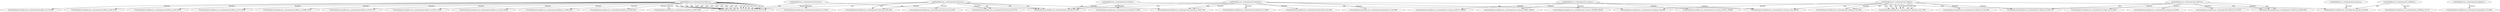 digraph lacunaCG {
 "rootNode@lacuna_cache/exported_utx4n8.js:," -> "FunctionExpression@lacuna_cache/exported_utx4n8.js:10,646" [label="dynamic" ];
 "rootNode@lacuna_cache/exported_utx4n8.js:," -> "FunctionDeclaration@lacuna_cache/exported_utx4n8.js:61,544" [label="dynamic" ];
 "rootNode@lacuna_cache/exported_utx4n8.js:," -> "FunctionExpression@lacuna_cache/exported_rwxzrj.js:162,186435" [label="tajs" ];
 "rootNode@lacuna_cache/exported_b2xu41.js:," -> "FunctionExpression@lacuna_cache/exported_b2xu41.js:10,525" [label="dynamic" ];
 "rootNode@lacuna_cache/exported_b2xu41.js:," -> "FunctionDeclaration@lacuna_cache/exported_b21ysw.js:1475,1744" [label="tajs" ];
 "rootNode@lacuna_cache/exported_b2xu41.js:," -> "FunctionDeclaration@lacuna_cache/exported_utx4n8.js:61,544" [label="tajs" ];
 "rootNode@lacuna_cache/exported_b6le1c.js:," -> "FunctionExpression@lacuna_cache/exported_b6le1c.js:10,14991" [label="dynamic" ];
 "rootNode@lacuna_cache/exported_b6le1c.js:," -> "FunctionExpression@lacuna_cache/exported_b6le1c.js:59,14767" [label="dynamic" ];
 "rootNode@lacuna_cache/exported_b6le1c.js:," -> "FunctionExpression@lacuna_cache/exported_b6le1c.js:439,14678" [label="dynamic" ];
 "rootNode@lacuna_cache/exported_b6le1c.js:," -> "FunctionExpression@lacuna_cache/exported_b6le1c.js:473,14656" [label="dynamic" ];
 "rootNode@lacuna_cache/exported_b6le1c.js:," -> "FunctionExpression@lacuna_cache/exported_b6le1c.js:14089,14417" [label="dynamic" ];
 "rootNode@lacuna_cache/exported_b6le1c.js:," -> "FunctionExpression@lacuna_cache/exported_b6le1c.js:979,1175" [label="dynamic" ];
 "rootNode@lacuna_cache/exported_b6le1c.js:," -> "FunctionExpression@lacuna_cache/exported_b6le1c.js:14251,14355" [label="dynamic" ];
 "rootNode@lacuna_cache/exported_b6le1c.js:," -> "FunctionExpression@lacuna_cache/exported_b6le1c.js:12120,14044" [label="dynamic" ];
 "rootNode@lacuna_cache/exported_b6le1c.js:," -> "FunctionExpression@lacuna_cache/exported_b6le1c.js:1594,1873" [label="dynamic" ];
 "rootNode@lacuna_cache/exported_b6le1c.js:," -> "FunctionExpression@lacuna_cache/exported_b6le1c.js:8344,9767" [label="dynamic" ];
 "rootNode@lacuna_cache/exported_b6le1c.js:," -> "FunctionExpression@lacuna_cache/exported_b6le1c.js:5547,6393" [label="dynamic" ];
 "rootNode@lacuna_cache/exported_b6le1c.js:," -> "FunctionDeclaration@lacuna_cache/exported_b21ysw.js:1475,1744" [label="tajs" ];
 "rootNode@lacuna_cache/exported_b6le1c.js:," -> "FunctionDeclaration@lacuna_cache/exported_b21ysw.js:1475,1744" [label="tajs" ];
 "rootNode@lacuna_cache/exported_b6le1c.js:," -> "FunctionDeclaration@lacuna_cache/exported_b21ysw.js:1475,1744" [label="tajs" ];
 "rootNode@lacuna_cache/exported_b6le1c.js:," -> "FunctionDeclaration@lacuna_cache/exported_b21ysw.js:1475,1744" [label="tajs" ];
 "rootNode@lacuna_cache/exported_b6le1c.js:," -> "FunctionDeclaration@lacuna_cache/exported_b21ysw.js:1475,1744" [label="tajs" ];
 "rootNode@lacuna_cache/exported_b6le1c.js:," -> "FunctionDeclaration@lacuna_cache/exported_b21ysw.js:1475,1744" [label="tajs" ];
 "rootNode@lacuna_cache/exported_b6le1c.js:," -> "FunctionDeclaration@lacuna_cache/exported_b21ysw.js:1475,1744" [label="tajs" ];
 "rootNode@lacuna_cache/exported_b6le1c.js:," -> "FunctionDeclaration@lacuna_cache/exported_b21ysw.js:1475,1744" [label="tajs" ];
 "rootNode@lacuna_cache/exported_b6le1c.js:," -> "FunctionDeclaration@lacuna_cache/exported_b21ysw.js:1475,1744" [label="tajs" ];
 "rootNode@lacuna_cache/exported_b6le1c.js:," -> "FunctionDeclaration@lacuna_cache/exported_b21ysw.js:1475,1744" [label="tajs" ];
 "rootNode@lacuna_cache/exported_b6le1c.js:," -> "FunctionDeclaration@lacuna_cache/exported_b21ysw.js:1475,1744" [label="tajs" ];
 "rootNode@lacuna_cache/exported_b6le1c.js:," -> "FunctionDeclaration@lacuna_cache/exported_b21ysw.js:1475,1744" [label="tajs" ];
 "rootNode@lacuna_cache/exported_b6le1c.js:," -> "FunctionDeclaration@lacuna_cache/exported_b21ysw.js:1475,1744" [label="tajs" ];
 "rootNode@lacuna_cache/exported_b6le1c.js:," -> "FunctionDeclaration@lacuna_cache/exported_b21ysw.js:1475,1744" [label="tajs" ];
 "rootNode@lacuna_cache/exported_b6le1c.js:," -> "FunctionDeclaration@lacuna_cache/exported_b21ysw.js:1475,1744" [label="tajs" ];
 "rootNode@lacuna_cache/exported_b6le1c.js:," -> "FunctionDeclaration@lacuna_cache/exported_b21ysw.js:1475,1744" [label="tajs" ];
 "rootNode@lacuna_cache/exported_b6le1c.js:," -> "FunctionDeclaration@lacuna_cache/exported_b21ysw.js:1475,1744" [label="tajs" ];
 "rootNode@lacuna_cache/exported_b6le1c.js:," -> "FunctionDeclaration@lacuna_cache/exported_b21ysw.js:1475,1744" [label="tajs" ];
 "rootNode@lacuna_cache/exported_b6le1c.js:," -> "FunctionDeclaration@lacuna_cache/exported_b21ysw.js:1475,1744" [label="tajs" ];
 "rootNode@lacuna_cache/exported_b6le1c.js:," -> "FunctionDeclaration@lacuna_cache/exported_b21ysw.js:1475,1744" [label="tajs" ];
 "rootNode@lacuna_cache/exported_b21ysw.js:," -> "FunctionExpression@lacuna_cache/exported_b21ysw.js:10,2276" [label="dynamic" ];
 "rootNode@lacuna_cache/exported_b21ysw.js:," -> "FunctionDeclaration@lacuna_cache/exported_b21ysw.js:1475,1744" [label="dynamic" ];
 "rootNode@lacuna_cache/exported_b21ysw.js:," -> "FunctionDeclaration@lacuna_cache/exported_b21ysw.js:35,376" [label="dynamic" ];
 "rootNode@lacuna_cache/exported_b21ysw.js:," -> "FunctionDeclaration@lacuna_cache/exported_b21ysw.js:390,1461" [label="dynamic" ];
 "rootNode@lacuna_cache/exported_b21ysw.js:," -> "FunctionDeclaration@lacuna_cache/exported_6mnrhx.js:1660,1782" [label="tajs" ];
 "rootNode@lacuna_cache/exported_b21ysw.js:," -> "FunctionDeclaration@lacuna_cache/exported_b21ysw.js:35,376" [label="tajs" ];
 "rootNode@lacuna_cache/exported_b21ysw.js:," -> "FunctionDeclaration@lacuna_cache/exported_b21ysw.js:390,1461" [label="tajs" ];
 "rootNode@lacuna_cache/exported_b21ysw.js:," -> "FunctionDeclaration@lacuna_cache/exported_b21ysw.js:1475,1744" [label="tajs" ];
 "rootNode@lacuna_cache/exported_b21ysw.js:," -> "FunctionDeclaration@lacuna_cache/exported_utx4n8.js:61,544" [label="tajs" ];
 "rootNode@lacuna_cache/exported_b21ysw.js:," -> "FunctionDeclaration@lacuna_cache/exported_utx4n8.js:61,544" [label="tajs" ];
 "rootNode@lacuna_cache/exported_ggrqg7.js:," -> "FunctionExpression@lacuna_cache/exported_ggrqg7.js:115,489" [label="dynamic" ];
 "rootNode@lacuna_cache/exported_4yheir.js:," -> "FunctionExpression@lacuna_cache/exported_4yheir.js:342,454" [label="dynamic" ];
 "rootNode@lacuna_cache/exported_4yheir.js:," -> "FunctionExpression@lacuna_cache/exported_4yheir.js:1102,3561" [label="dynamic" ];
 "rootNode@lacuna_cache/exported_4yheir.js:," -> "FunctionDeclaration@lacuna_cache/exported_4yheir.js:1231,1546" [label="dynamic" ];
 "rootNode@lacuna_cache/exported_4yheir.js:," -> "FunctionDeclaration@lacuna_cache/exported_4yheir.js:1564,1751" [label="dynamic" ];
 "rootNode@lacuna_cache/exported_4yheir.js:," -> "FunctionExpression@lacuna_cache/exported_4yheir.js:792,1056" [label="dynamic" ];
 "rootNode@lacuna_cache/exported_4yheir.js:," -> "FunctionExpression@lacuna_cache/exported_4yheir.js:792,1056" [label="tajs" ];
 "rootNode@lacuna_cache/exported_4yheir.js:," -> "FunctionDeclaration@lacuna_cache/exported_4yheir.js:1231,1546" [label="tajs" ];
 "rootNode@lacuna_cache/exported_4yheir.js:," -> "FunctionDeclaration@lacuna_cache/exported_4yheir.js:1231,1546" [label="tajs" ];
 "rootNode@lacuna_cache/exported_4yheir.js:," -> "FunctionDeclaration@lacuna_cache/exported_4yheir.js:1231,1546" [label="tajs" ];
 "rootNode@lacuna_cache/exported_4yheir.js:," -> "FunctionDeclaration@lacuna_cache/exported_4yheir.js:1231,1546" [label="tajs" ];
 "rootNode@lacuna_cache/exported_4yheir.js:," -> "FunctionDeclaration@lacuna_cache/exported_4yheir.js:1231,1546" [label="tajs" ];
 "rootNode@lacuna_cache/exported_4yheir.js:," -> "FunctionDeclaration@lacuna_cache/exported_4yheir.js:1231,1546" [label="tajs" ];
 "rootNode@lacuna_cache/exported_4yheir.js:," -> "FunctionExpression@lacuna_cache/exported_guouyv.js:59,583" [label="tajs" ];
 "rootNode@lacuna_cache/exported_4yheir.js:," -> "FunctionExpression@lacuna_cache/exported_rwxzrj.js:162,186435" [label="tajs" ];
 "rootNode@lacuna_cache/exported_rwxzrj.js:," -> "FunctionExpression@lacuna_cache/exported_rwxzrj.js:162,186435" [label="dynamic" ];
 "rootNode@lacuna_cache/exported_rwxzrj.js:," -> "FunctionExpression@lacuna_cache/exported_rwxzrj.js:181889,182256" [label="dynamic" ];
 "rootNode@lacuna_cache/exported_rwxzrj.js:," -> "FunctionExpression@lacuna_cache/exported_rwxzrj.js:185531,185865" [label="dynamic" ];
 "rootNode@lacuna_cache/exported_rwxzrj.js:," -> "FunctionExpression@lacuna_cache/exported_rwxzrj.js:185727,185844" [label="dynamic" ];
 "rootNode@lacuna_cache/exported_rwxzrj.js:," -> "FunctionExpression@lacuna_cache/exported_rwxzrj.js:185897,186415" [label="dynamic" ];
 "rootNode@lacuna_cache/exported_guouyv.js:," -> "FunctionExpression@lacuna_cache/exported_guouyv.js:59,583" [label="dynamic" ];
 "rootNode@lacuna_cache/exported_53po7n.js:," -> "FunctionExpression@lacuna_cache/exported_53po7n.js:10,2555" [label="dynamic" ];
 "rootNode@lacuna_cache/exported_53po7n.js:," -> "FunctionDeclaration@lacuna_cache/exported_53po7n.js:35,638" [label="dynamic" ];
 "rootNode@lacuna_cache/exported_53po7n.js:," -> "FunctionExpression@lacuna_cache/exported_53po7n.js:170,257" [label="dynamic" ];
 "rootNode@lacuna_cache/exported_53po7n.js:," -> "FunctionDeclaration@lacuna_cache/exported_53po7n.js:1849,2340" [label="dynamic" ];
 "rootNode@lacuna_cache/exported_53po7n.js:," -> "FunctionDeclaration@lacuna_cache/exported_4yheir.js:1564,1751" [label="tajs" ];
 "rootNode@lacuna_cache/exported_53po7n.js:," -> "FunctionDeclaration@lacuna_cache/exported_53po7n.js:1849,2340" [label="tajs" ];
 "rootNode@lacuna_cache/exported_6mnrhx.js:," -> "FunctionExpression@lacuna_cache/exported_6mnrhx.js:10,2059" [label="dynamic" ];
 "rootNode@lacuna_cache/exported_6mnrhx.js:," -> "FunctionDeclaration@lacuna_cache/exported_6mnrhx.js:1660,1782" [label="dynamic" ];
 "rootNode@lacuna_cache/exported_6mnrhx.js:," -> "FunctionDeclaration@lacuna_cache/exported_6mnrhx.js:35,1106" [label="dynamic" ];
 "rootNode@lacuna_cache/exported_6mnrhx.js:," -> "FunctionDeclaration@lacuna_cache/exported_6mnrhx.js:1120,1646" [label="dynamic" ];
 "rootNode@lacuna_cache/exported_6mnrhx.js:," -> "FunctionExpression@lacuna_cache/exported_4yheir.js:342,454" [label="tajs" ];
 "rootNode@lacuna_cache/exported_6mnrhx.js:," -> "FunctionDeclaration@lacuna_cache/exported_53po7n.js:1849,2340" [label="tajs" ];
 "rootNode@lacuna_cache/exported_6mnrhx.js:," -> "FunctionDeclaration@lacuna_cache/exported_6mnrhx.js:1660,1782" [label="tajs" ];
 "rootNode@lacuna_cache/exported_6mnrhx.js:," -> "FunctionDeclaration@lacuna_cache/exported_utx4n8.js:61,544" [label="tajs" ];
 "rootNode@lacuna_cache/exported_6mnrhx.js:," -> "FunctionDeclaration@lacuna_cache/exported_utx4n8.js:61,544" [label="tajs" ];
 "rootNode@lacuna_cache/exported_ra260w.js:," -> "FunctionExpression@lacuna_cache/exported_ra260w.js:10,175" [label="dynamic" ];
 "rootNode@lacuna_cache/exported_ra260w.js:," -> "FunctionExpression@lacuna_cache/exported_guouyv.js:59,583" [label="tajs" ];
 }